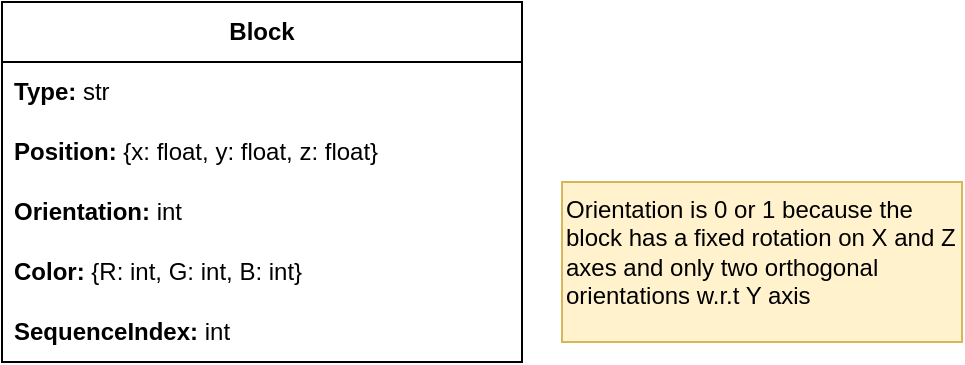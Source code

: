 <mxfile version="20.7.4" type="device" pages="3"><diagram id="F12JZfYXKcY45n_DoZql" name="Block Environment"><mxGraphModel dx="574" dy="334" grid="1" gridSize="10" guides="1" tooltips="1" connect="1" arrows="1" fold="1" page="1" pageScale="1" pageWidth="1600" pageHeight="900" math="0" shadow="0"><root><mxCell id="0"/><mxCell id="1" parent="0"/><mxCell id="hAvPR3kHlmy_cGv-ftQP-1" value="&lt;b&gt;Block&lt;/b&gt;" style="swimlane;fontStyle=0;childLayout=stackLayout;horizontal=1;startSize=30;horizontalStack=0;resizeParent=1;resizeParentMax=0;resizeLast=0;collapsible=1;marginBottom=0;whiteSpace=wrap;html=1;" vertex="1" parent="1"><mxGeometry x="40" y="40" width="260" height="180" as="geometry"/></mxCell><mxCell id="hAvPR3kHlmy_cGv-ftQP-2" value="&lt;b&gt;Type:&lt;/b&gt; str" style="text;strokeColor=none;fillColor=none;align=left;verticalAlign=middle;spacingLeft=4;spacingRight=4;overflow=hidden;points=[[0,0.5],[1,0.5]];portConstraint=eastwest;rotatable=0;whiteSpace=wrap;html=1;" vertex="1" parent="hAvPR3kHlmy_cGv-ftQP-1"><mxGeometry y="30" width="260" height="30" as="geometry"/></mxCell><mxCell id="hAvPR3kHlmy_cGv-ftQP-3" value="&lt;b&gt;Position:&lt;/b&gt; {x: float, y: float, z: float}&amp;nbsp;" style="text;strokeColor=none;fillColor=none;align=left;verticalAlign=middle;spacingLeft=4;spacingRight=4;overflow=hidden;points=[[0,0.5],[1,0.5]];portConstraint=eastwest;rotatable=0;whiteSpace=wrap;html=1;" vertex="1" parent="hAvPR3kHlmy_cGv-ftQP-1"><mxGeometry y="60" width="260" height="30" as="geometry"/></mxCell><mxCell id="KosSpZD3ncUlgxf-VwmN-1" value="&lt;b&gt;Orientation: &lt;/b&gt;int" style="text;strokeColor=none;fillColor=none;align=left;verticalAlign=middle;spacingLeft=4;spacingRight=4;overflow=hidden;points=[[0,0.5],[1,0.5]];portConstraint=eastwest;rotatable=0;whiteSpace=wrap;html=1;" vertex="1" parent="hAvPR3kHlmy_cGv-ftQP-1"><mxGeometry y="90" width="260" height="30" as="geometry"/></mxCell><mxCell id="hAvPR3kHlmy_cGv-ftQP-5" value="&lt;b&gt;Color:&lt;/b&gt;&amp;nbsp;{R: int, G: int, B: int}" style="text;strokeColor=none;fillColor=none;align=left;verticalAlign=middle;spacingLeft=4;spacingRight=4;overflow=hidden;points=[[0,0.5],[1,0.5]];portConstraint=eastwest;rotatable=0;whiteSpace=wrap;html=1;" vertex="1" parent="hAvPR3kHlmy_cGv-ftQP-1"><mxGeometry y="120" width="260" height="30" as="geometry"/></mxCell><mxCell id="hAvPR3kHlmy_cGv-ftQP-4" value="&lt;b&gt;SequenceIndex:&lt;/b&gt; int" style="text;strokeColor=none;fillColor=none;align=left;verticalAlign=middle;spacingLeft=4;spacingRight=4;overflow=hidden;points=[[0,0.5],[1,0.5]];portConstraint=eastwest;rotatable=0;whiteSpace=wrap;html=1;" vertex="1" parent="hAvPR3kHlmy_cGv-ftQP-1"><mxGeometry y="150" width="260" height="30" as="geometry"/></mxCell><mxCell id="gbmZhqpwLv1sCHuPzr3j-1" value="Orientation is 0 or 1 because the block has a fixed rotation on X and Z axes and only two orthogonal orientations w.r.t Y axis" style="rounded=0;whiteSpace=wrap;html=1;strokeColor=#d6b656;strokeWidth=1;fontSize=12;fillColor=#fff2cc;verticalAlign=top;align=left;" vertex="1" parent="1"><mxGeometry x="320" y="130" width="200" height="80" as="geometry"/></mxCell></root></mxGraphModel></diagram><diagram id="WRuSnYGcAvYKLhUB0kVh" name="UX wireframes"><mxGraphModel dx="1593" dy="929" grid="1" gridSize="10" guides="1" tooltips="1" connect="1" arrows="1" fold="1" page="1" pageScale="1" pageWidth="1600" pageHeight="900" math="0" shadow="0"><root><mxCell id="0"/><mxCell id="1" parent="0"/><mxCell id="hewYX5v-Wwz6OvOMDls4-1" value="" style="shape=parallelogram;perimeter=parallelogramPerimeter;whiteSpace=wrap;html=1;fixedSize=1;fillColor=#d5e8d4;strokeColor=#82b366;size=330;" vertex="1" parent="1"><mxGeometry x="80" y="120" width="1400" height="640" as="geometry"/></mxCell><mxCell id="hewYX5v-Wwz6OvOMDls4-2" value="" style="shape=cube;whiteSpace=wrap;html=1;boundedLbl=1;backgroundOutline=1;darkOpacity=0.05;darkOpacity2=0.1;fillColor=#f5f5f5;fontColor=#333333;strokeColor=#666666;opacity=50;" vertex="1" parent="1"><mxGeometry x="710" y="390" width="100" height="50" as="geometry"/></mxCell><mxCell id="hewYX5v-Wwz6OvOMDls4-3" value="" style="shape=flexArrow;endArrow=classic;html=1;rounded=0;fillColor=#000000;strokeColor=#FFFFFF;width=10.278;endSize=15.608;" edge="1" parent="1"><mxGeometry x="-1" y="289" width="50" height="50" relative="1" as="geometry"><mxPoint x="810" y="465" as="sourcePoint"/><mxPoint x="770" y="415" as="targetPoint"/><mxPoint x="76" y="-134" as="offset"/></mxGeometry></mxCell><mxCell id="hewYX5v-Wwz6OvOMDls4-4" value="" style="rounded=1;whiteSpace=wrap;html=1;fillColor=#f5f5f5;strokeColor=#666666;fontColor=#333333;" vertex="1" parent="1"><mxGeometry x="440" y="690" width="620" height="200" as="geometry"/></mxCell><mxCell id="hewYX5v-Wwz6OvOMDls4-5" value="" style="shape=parallelogram;perimeter=parallelogramPerimeter;whiteSpace=wrap;html=1;fixedSize=1;fillColor=#d5e8d4;strokeColor=#82b366;size=330;" vertex="1" parent="1"><mxGeometry x="1680" y="120" width="1400" height="640" as="geometry"/></mxCell><mxCell id="hewYX5v-Wwz6OvOMDls4-6" value="" style="shape=cube;whiteSpace=wrap;html=1;boundedLbl=1;backgroundOutline=1;darkOpacity=0.05;darkOpacity2=0.1;fillColor=#f5f5f5;fontColor=#333333;strokeColor=#666666;opacity=50;" vertex="1" parent="1"><mxGeometry x="2310" y="390" width="100" height="50" as="geometry"/></mxCell><mxCell id="hewYX5v-Wwz6OvOMDls4-7" value="" style="shape=flexArrow;endArrow=classic;html=1;rounded=0;fillColor=#000000;strokeColor=#FFFFFF;width=10.278;endSize=15.608;" edge="1" parent="1"><mxGeometry x="-1" y="289" width="50" height="50" relative="1" as="geometry"><mxPoint x="2410" y="465" as="sourcePoint"/><mxPoint x="2370" y="415" as="targetPoint"/><mxPoint x="76" y="-134" as="offset"/></mxGeometry></mxCell><mxCell id="hewYX5v-Wwz6OvOMDls4-8" value="" style="rounded=1;whiteSpace=wrap;html=1;fillColor=#f5f5f5;strokeColor=#666666;fontColor=#333333;" vertex="1" parent="1"><mxGeometry x="2040" y="770" width="620" height="120" as="geometry"/></mxCell><mxCell id="hewYX5v-Wwz6OvOMDls4-9" value="" style="shape=cube;whiteSpace=wrap;html=1;boundedLbl=1;backgroundOutline=1;darkOpacity=0.05;darkOpacity2=0.1;fillColor=#0050ef;fontColor=#ffffff;strokeColor=#001DBC;" vertex="1" parent="1"><mxGeometry x="2250" y="800" width="100" height="50" as="geometry"/></mxCell><mxCell id="hewYX5v-Wwz6OvOMDls4-10" value="" style="shape=cube;whiteSpace=wrap;html=1;boundedLbl=1;backgroundOutline=1;darkOpacity=0.05;darkOpacity2=0.1;fillColor=#e51400;fontColor=#ffffff;strokeColor=#B20000;" vertex="1" parent="1"><mxGeometry x="2140" y="800" width="70" height="50" as="geometry"/></mxCell><mxCell id="hewYX5v-Wwz6OvOMDls4-11" value="" style="shape=cube;whiteSpace=wrap;html=1;boundedLbl=1;backgroundOutline=1;darkOpacity=0.05;darkOpacity2=0.1;fillColor=#e3c800;fontColor=#000000;strokeColor=#B09500;" vertex="1" parent="1"><mxGeometry x="2370" y="800" width="120" height="50" as="geometry"/></mxCell><mxCell id="hewYX5v-Wwz6OvOMDls4-12" value="1" style="text;html=1;strokeColor=none;fillColor=none;align=center;verticalAlign=middle;whiteSpace=wrap;rounded=0;fontStyle=1;fontSize=30;" vertex="1" parent="1"><mxGeometry x="2150" y="860" width="60" height="30" as="geometry"/></mxCell><mxCell id="hewYX5v-Wwz6OvOMDls4-13" value="2&lt;span style=&quot;color: rgba(0, 0, 0, 0); font-family: monospace; font-size: 0px; font-weight: 400; text-align: start;&quot;&gt;%3CmxGraphModel%3E%3Croot%3E%3CmxCell%20id%3D%220%22%2F%3E%3CmxCell%20id%3D%221%22%20parent%3D%220%22%2F%3E%3CmxCell%20id%3D%222%22%20value%3D%221%22%20style%3D%22text%3Bhtml%3D1%3BstrokeColor%3Dnone%3BfillColor%3Dnone%3Balign%3Dcenter%3BverticalAlign%3Dmiddle%3BwhiteSpace%3Dwrap%3Brounded%3D0%3BfontStyle%3D1%3BfontSize%3D30%3B%22%20vertex%3D%221%22%20parent%3D%221%22%3E%3CmxGeometry%20x%3D%22430%22%20y%3D%22720%22%20width%3D%2260%22%20height%3D%2230%22%20as%3D%22geometry%22%2F%3E%3C%2FmxCell%3E%3C%2Froot%3E%3C%2FmxGraphModel%3E&lt;/span&gt;" style="text;html=1;strokeColor=none;fillColor=none;align=center;verticalAlign=middle;whiteSpace=wrap;rounded=0;fontStyle=1;fontSize=30;" vertex="1" parent="1"><mxGeometry x="2280" y="860" width="60" height="30" as="geometry"/></mxCell><mxCell id="hewYX5v-Wwz6OvOMDls4-14" value="3" style="text;html=1;strokeColor=none;fillColor=none;align=center;verticalAlign=middle;whiteSpace=wrap;rounded=0;fontStyle=1;fontSize=30;" vertex="1" parent="1"><mxGeometry x="2400" y="860" width="60" height="30" as="geometry"/></mxCell><mxCell id="hewYX5v-Wwz6OvOMDls4-15" value="Insert Block" style="rounded=0;whiteSpace=wrap;html=1;fontSize=23;fontStyle=1;strokeWidth=1;" vertex="1" parent="1"><mxGeometry x="470" y="710" width="100" height="100" as="geometry"/></mxCell><mxCell id="hewYX5v-Wwz6OvOMDls4-16" value="Remove Block" style="rounded=0;whiteSpace=wrap;html=1;fontSize=23;fontStyle=1" vertex="1" parent="1"><mxGeometry x="600" y="710" width="100" height="100" as="geometry"/></mxCell><mxCell id="hewYX5v-Wwz6OvOMDls4-17" value="Numbers select &quot;maker mode&quot;" style="rounded=0;whiteSpace=wrap;html=1;strokeColor=#d6b656;strokeWidth=1;fontSize=12;fillColor=#fff2cc;verticalAlign=top;align=left;" vertex="1" parent="1"><mxGeometry x="240" y="770" width="120" height="60" as="geometry"/></mxCell><mxCell id="hewYX5v-Wwz6OvOMDls4-18" value="Insert Block" style="rounded=0;whiteSpace=wrap;html=1;fontSize=23;fontStyle=1;strokeColor=#FF9900;strokeWidth=5;" vertex="1" parent="1"><mxGeometry x="1620" y="10" width="100" height="100" as="geometry"/></mxCell><mxCell id="hewYX5v-Wwz6OvOMDls4-19" value="" style="ellipse;whiteSpace=wrap;html=1;aspect=fixed;strokeColor=#666666;strokeWidth=1;fontSize=12;fillColor=#f5f5f5;fontColor=#333333;" vertex="1" parent="1"><mxGeometry x="1500" y="10" width="80" height="80" as="geometry"/></mxCell><mxCell id="hewYX5v-Wwz6OvOMDls4-20" value="" style="group" vertex="1" connectable="0" parent="1"><mxGeometry x="1520" y="25" width="50" height="50" as="geometry"/></mxCell><mxCell id="hewYX5v-Wwz6OvOMDls4-21" value="" style="endArrow=classic;html=1;rounded=0;strokeColor=#001DBC;fontSize=12;fillColor=#0050ef;" edge="1" parent="hewYX5v-Wwz6OvOMDls4-20"><mxGeometry width="50" height="50" relative="1" as="geometry"><mxPoint x="18.75" y="31.25" as="sourcePoint"/><mxPoint x="50" y="31.25" as="targetPoint"/></mxGeometry></mxCell><mxCell id="hewYX5v-Wwz6OvOMDls4-22" value="" style="endArrow=classic;html=1;rounded=0;strokeColor=#B20000;fontSize=12;fillColor=#e51400;" edge="1" parent="hewYX5v-Wwz6OvOMDls4-20"><mxGeometry x="-1" y="-28" width="50" height="50" relative="1" as="geometry"><mxPoint x="18.75" y="31.25" as="sourcePoint"/><mxPoint y="50" as="targetPoint"/><mxPoint x="2" y="-3" as="offset"/></mxGeometry></mxCell><mxCell id="hewYX5v-Wwz6OvOMDls4-23" value="" style="endArrow=classic;html=1;rounded=0;strokeColor=#2D7600;fontSize=12;fillColor=#60a917;" edge="1" parent="hewYX5v-Wwz6OvOMDls4-20"><mxGeometry x="0.333" y="20" width="50" height="50" relative="1" as="geometry"><mxPoint x="18.75" y="31.25" as="sourcePoint"/><mxPoint x="18.75" as="targetPoint"/><mxPoint as="offset"/></mxGeometry></mxCell><mxCell id="hewYX5v-Wwz6OvOMDls4-24" value="1" style="text;html=1;strokeColor=none;fillColor=none;align=center;verticalAlign=middle;whiteSpace=wrap;rounded=0;fontStyle=1;fontSize=30;" vertex="1" parent="1"><mxGeometry x="490" y="840" width="60" height="30" as="geometry"/></mxCell><mxCell id="hewYX5v-Wwz6OvOMDls4-25" value="2&lt;span style=&quot;color: rgba(0, 0, 0, 0); font-family: monospace; font-size: 0px; font-weight: 400; text-align: start;&quot;&gt;%3CmxGraphModel%3E%3Croot%3E%3CmxCell%20id%3D%220%22%2F%3E%3CmxCell%20id%3D%221%22%20parent%3D%220%22%2F%3E%3CmxCell%20id%3D%222%22%20value%3D%221%22%20style%3D%22text%3Bhtml%3D1%3BstrokeColor%3Dnone%3BfillColor%3Dnone%3Balign%3Dcenter%3BverticalAlign%3Dmiddle%3BwhiteSpace%3Dwrap%3Brounded%3D0%3BfontStyle%3D1%3BfontSize%3D30%3B%22%20vertex%3D%221%22%20parent%3D%221%22%3E%3CmxGeometry%20x%3D%22430%22%20y%3D%22720%22%20width%3D%2260%22%20height%3D%2230%22%20as%3D%22geometry%22%2F%3E%3C%2FmxCell%3E%3C%2Froot%3E%3C%2FmxGraphModel%3E&lt;/span&gt;" style="text;html=1;strokeColor=none;fillColor=none;align=center;verticalAlign=middle;whiteSpace=wrap;rounded=0;fontStyle=1;fontSize=30;" vertex="1" parent="1"><mxGeometry x="620" y="840" width="60" height="30" as="geometry"/></mxCell><mxCell id="hewYX5v-Wwz6OvOMDls4-26" value="Middle scroll to zoom&lt;br&gt;&lt;br&gt;Right click to shift view&lt;br&gt;" style="rounded=0;whiteSpace=wrap;html=1;strokeColor=#d6b656;strokeWidth=1;fontSize=12;fillColor=#fff2cc;verticalAlign=top;align=left;" vertex="1" parent="1"><mxGeometry x="880" y="430" width="120" height="80" as="geometry"/></mxCell><mxCell id="hewYX5v-Wwz6OvOMDls4-27" value="Move Block" style="rounded=0;whiteSpace=wrap;html=1;fontSize=23;fontStyle=1" vertex="1" parent="1"><mxGeometry x="720" y="710" width="100" height="100" as="geometry"/></mxCell></root></mxGraphModel></diagram><diagram id="C5RBs43oDa-KdzZeNtuy" name="Reference"><mxGraphModel dx="1434" dy="836" grid="1" gridSize="10" guides="1" tooltips="1" connect="1" arrows="1" fold="1" page="1" pageScale="1" pageWidth="827" pageHeight="1169" math="0" shadow="0"><root><mxCell id="WIyWlLk6GJQsqaUBKTNV-0"/><mxCell id="WIyWlLk6GJQsqaUBKTNV-1" parent="WIyWlLk6GJQsqaUBKTNV-0"/><mxCell id="zkfFHV4jXpPFQw0GAbJ--0" value="Person" style="swimlane;fontStyle=2;align=center;verticalAlign=top;childLayout=stackLayout;horizontal=1;startSize=26;horizontalStack=0;resizeParent=1;resizeLast=0;collapsible=1;marginBottom=0;rounded=0;shadow=0;strokeWidth=1;" parent="WIyWlLk6GJQsqaUBKTNV-1" vertex="1"><mxGeometry x="220" y="120" width="160" height="138" as="geometry"><mxRectangle x="230" y="140" width="160" height="26" as="alternateBounds"/></mxGeometry></mxCell><mxCell id="zkfFHV4jXpPFQw0GAbJ--1" value="Name" style="text;align=left;verticalAlign=top;spacingLeft=4;spacingRight=4;overflow=hidden;rotatable=0;points=[[0,0.5],[1,0.5]];portConstraint=eastwest;" parent="zkfFHV4jXpPFQw0GAbJ--0" vertex="1"><mxGeometry y="26" width="160" height="26" as="geometry"/></mxCell><mxCell id="zkfFHV4jXpPFQw0GAbJ--2" value="Phone Number" style="text;align=left;verticalAlign=top;spacingLeft=4;spacingRight=4;overflow=hidden;rotatable=0;points=[[0,0.5],[1,0.5]];portConstraint=eastwest;rounded=0;shadow=0;html=0;" parent="zkfFHV4jXpPFQw0GAbJ--0" vertex="1"><mxGeometry y="52" width="160" height="26" as="geometry"/></mxCell><mxCell id="zkfFHV4jXpPFQw0GAbJ--3" value="Email Address" style="text;align=left;verticalAlign=top;spacingLeft=4;spacingRight=4;overflow=hidden;rotatable=0;points=[[0,0.5],[1,0.5]];portConstraint=eastwest;rounded=0;shadow=0;html=0;" parent="zkfFHV4jXpPFQw0GAbJ--0" vertex="1"><mxGeometry y="78" width="160" height="26" as="geometry"/></mxCell><mxCell id="zkfFHV4jXpPFQw0GAbJ--4" value="" style="line;html=1;strokeWidth=1;align=left;verticalAlign=middle;spacingTop=-1;spacingLeft=3;spacingRight=3;rotatable=0;labelPosition=right;points=[];portConstraint=eastwest;" parent="zkfFHV4jXpPFQw0GAbJ--0" vertex="1"><mxGeometry y="104" width="160" height="8" as="geometry"/></mxCell><mxCell id="zkfFHV4jXpPFQw0GAbJ--5" value="Purchase Parking Pass" style="text;align=left;verticalAlign=top;spacingLeft=4;spacingRight=4;overflow=hidden;rotatable=0;points=[[0,0.5],[1,0.5]];portConstraint=eastwest;" parent="zkfFHV4jXpPFQw0GAbJ--0" vertex="1"><mxGeometry y="112" width="160" height="26" as="geometry"/></mxCell><mxCell id="zkfFHV4jXpPFQw0GAbJ--6" value="Student" style="swimlane;fontStyle=0;align=center;verticalAlign=top;childLayout=stackLayout;horizontal=1;startSize=26;horizontalStack=0;resizeParent=1;resizeLast=0;collapsible=1;marginBottom=0;rounded=0;shadow=0;strokeWidth=1;" parent="WIyWlLk6GJQsqaUBKTNV-1" vertex="1"><mxGeometry x="120" y="360" width="160" height="138" as="geometry"><mxRectangle x="130" y="380" width="160" height="26" as="alternateBounds"/></mxGeometry></mxCell><mxCell id="zkfFHV4jXpPFQw0GAbJ--7" value="Student Number" style="text;align=left;verticalAlign=top;spacingLeft=4;spacingRight=4;overflow=hidden;rotatable=0;points=[[0,0.5],[1,0.5]];portConstraint=eastwest;" parent="zkfFHV4jXpPFQw0GAbJ--6" vertex="1"><mxGeometry y="26" width="160" height="26" as="geometry"/></mxCell><mxCell id="zkfFHV4jXpPFQw0GAbJ--8" value="Average Mark" style="text;align=left;verticalAlign=top;spacingLeft=4;spacingRight=4;overflow=hidden;rotatable=0;points=[[0,0.5],[1,0.5]];portConstraint=eastwest;rounded=0;shadow=0;html=0;" parent="zkfFHV4jXpPFQw0GAbJ--6" vertex="1"><mxGeometry y="52" width="160" height="26" as="geometry"/></mxCell><mxCell id="zkfFHV4jXpPFQw0GAbJ--9" value="" style="line;html=1;strokeWidth=1;align=left;verticalAlign=middle;spacingTop=-1;spacingLeft=3;spacingRight=3;rotatable=0;labelPosition=right;points=[];portConstraint=eastwest;" parent="zkfFHV4jXpPFQw0GAbJ--6" vertex="1"><mxGeometry y="78" width="160" height="8" as="geometry"/></mxCell><mxCell id="zkfFHV4jXpPFQw0GAbJ--10" value="Is Eligible To Enroll" style="text;align=left;verticalAlign=top;spacingLeft=4;spacingRight=4;overflow=hidden;rotatable=0;points=[[0,0.5],[1,0.5]];portConstraint=eastwest;fontStyle=4" parent="zkfFHV4jXpPFQw0GAbJ--6" vertex="1"><mxGeometry y="86" width="160" height="26" as="geometry"/></mxCell><mxCell id="zkfFHV4jXpPFQw0GAbJ--11" value="Get Seminars Taken" style="text;align=left;verticalAlign=top;spacingLeft=4;spacingRight=4;overflow=hidden;rotatable=0;points=[[0,0.5],[1,0.5]];portConstraint=eastwest;" parent="zkfFHV4jXpPFQw0GAbJ--6" vertex="1"><mxGeometry y="112" width="160" height="26" as="geometry"/></mxCell><mxCell id="zkfFHV4jXpPFQw0GAbJ--12" value="" style="endArrow=block;endSize=10;endFill=0;shadow=0;strokeWidth=1;rounded=0;edgeStyle=elbowEdgeStyle;elbow=vertical;" parent="WIyWlLk6GJQsqaUBKTNV-1" source="zkfFHV4jXpPFQw0GAbJ--6" target="zkfFHV4jXpPFQw0GAbJ--0" edge="1"><mxGeometry width="160" relative="1" as="geometry"><mxPoint x="200" y="203" as="sourcePoint"/><mxPoint x="200" y="203" as="targetPoint"/></mxGeometry></mxCell><mxCell id="zkfFHV4jXpPFQw0GAbJ--13" value="Professor" style="swimlane;fontStyle=0;align=center;verticalAlign=top;childLayout=stackLayout;horizontal=1;startSize=26;horizontalStack=0;resizeParent=1;resizeLast=0;collapsible=1;marginBottom=0;rounded=0;shadow=0;strokeWidth=1;" parent="WIyWlLk6GJQsqaUBKTNV-1" vertex="1"><mxGeometry x="330" y="360" width="160" height="70" as="geometry"><mxRectangle x="340" y="380" width="170" height="26" as="alternateBounds"/></mxGeometry></mxCell><mxCell id="zkfFHV4jXpPFQw0GAbJ--14" value="Salary" style="text;align=left;verticalAlign=top;spacingLeft=4;spacingRight=4;overflow=hidden;rotatable=0;points=[[0,0.5],[1,0.5]];portConstraint=eastwest;" parent="zkfFHV4jXpPFQw0GAbJ--13" vertex="1"><mxGeometry y="26" width="160" height="26" as="geometry"/></mxCell><mxCell id="zkfFHV4jXpPFQw0GAbJ--15" value="" style="line;html=1;strokeWidth=1;align=left;verticalAlign=middle;spacingTop=-1;spacingLeft=3;spacingRight=3;rotatable=0;labelPosition=right;points=[];portConstraint=eastwest;" parent="zkfFHV4jXpPFQw0GAbJ--13" vertex="1"><mxGeometry y="52" width="160" height="8" as="geometry"/></mxCell><mxCell id="zkfFHV4jXpPFQw0GAbJ--16" value="" style="endArrow=block;endSize=10;endFill=0;shadow=0;strokeWidth=1;rounded=0;edgeStyle=elbowEdgeStyle;elbow=vertical;" parent="WIyWlLk6GJQsqaUBKTNV-1" source="zkfFHV4jXpPFQw0GAbJ--13" target="zkfFHV4jXpPFQw0GAbJ--0" edge="1"><mxGeometry width="160" relative="1" as="geometry"><mxPoint x="210" y="373" as="sourcePoint"/><mxPoint x="310" y="271" as="targetPoint"/></mxGeometry></mxCell><mxCell id="zkfFHV4jXpPFQw0GAbJ--17" value="Address" style="swimlane;fontStyle=0;align=center;verticalAlign=top;childLayout=stackLayout;horizontal=1;startSize=26;horizontalStack=0;resizeParent=1;resizeLast=0;collapsible=1;marginBottom=0;rounded=0;shadow=0;strokeWidth=1;" parent="WIyWlLk6GJQsqaUBKTNV-1" vertex="1"><mxGeometry x="508" y="120" width="160" height="216" as="geometry"><mxRectangle x="550" y="140" width="160" height="26" as="alternateBounds"/></mxGeometry></mxCell><mxCell id="zkfFHV4jXpPFQw0GAbJ--18" value="Street" style="text;align=left;verticalAlign=top;spacingLeft=4;spacingRight=4;overflow=hidden;rotatable=0;points=[[0,0.5],[1,0.5]];portConstraint=eastwest;" parent="zkfFHV4jXpPFQw0GAbJ--17" vertex="1"><mxGeometry y="26" width="160" height="26" as="geometry"/></mxCell><mxCell id="zkfFHV4jXpPFQw0GAbJ--19" value="City" style="text;align=left;verticalAlign=top;spacingLeft=4;spacingRight=4;overflow=hidden;rotatable=0;points=[[0,0.5],[1,0.5]];portConstraint=eastwest;rounded=0;shadow=0;html=0;" parent="zkfFHV4jXpPFQw0GAbJ--17" vertex="1"><mxGeometry y="52" width="160" height="26" as="geometry"/></mxCell><mxCell id="zkfFHV4jXpPFQw0GAbJ--20" value="State" style="text;align=left;verticalAlign=top;spacingLeft=4;spacingRight=4;overflow=hidden;rotatable=0;points=[[0,0.5],[1,0.5]];portConstraint=eastwest;rounded=0;shadow=0;html=0;" parent="zkfFHV4jXpPFQw0GAbJ--17" vertex="1"><mxGeometry y="78" width="160" height="26" as="geometry"/></mxCell><mxCell id="zkfFHV4jXpPFQw0GAbJ--21" value="Postal Code" style="text;align=left;verticalAlign=top;spacingLeft=4;spacingRight=4;overflow=hidden;rotatable=0;points=[[0,0.5],[1,0.5]];portConstraint=eastwest;rounded=0;shadow=0;html=0;" parent="zkfFHV4jXpPFQw0GAbJ--17" vertex="1"><mxGeometry y="104" width="160" height="26" as="geometry"/></mxCell><mxCell id="zkfFHV4jXpPFQw0GAbJ--22" value="Country" style="text;align=left;verticalAlign=top;spacingLeft=4;spacingRight=4;overflow=hidden;rotatable=0;points=[[0,0.5],[1,0.5]];portConstraint=eastwest;rounded=0;shadow=0;html=0;" parent="zkfFHV4jXpPFQw0GAbJ--17" vertex="1"><mxGeometry y="130" width="160" height="26" as="geometry"/></mxCell><mxCell id="zkfFHV4jXpPFQw0GAbJ--23" value="" style="line;html=1;strokeWidth=1;align=left;verticalAlign=middle;spacingTop=-1;spacingLeft=3;spacingRight=3;rotatable=0;labelPosition=right;points=[];portConstraint=eastwest;" parent="zkfFHV4jXpPFQw0GAbJ--17" vertex="1"><mxGeometry y="156" width="160" height="8" as="geometry"/></mxCell><mxCell id="zkfFHV4jXpPFQw0GAbJ--24" value="Validate" style="text;align=left;verticalAlign=top;spacingLeft=4;spacingRight=4;overflow=hidden;rotatable=0;points=[[0,0.5],[1,0.5]];portConstraint=eastwest;" parent="zkfFHV4jXpPFQw0GAbJ--17" vertex="1"><mxGeometry y="164" width="160" height="26" as="geometry"/></mxCell><mxCell id="zkfFHV4jXpPFQw0GAbJ--25" value="Output As Label" style="text;align=left;verticalAlign=top;spacingLeft=4;spacingRight=4;overflow=hidden;rotatable=0;points=[[0,0.5],[1,0.5]];portConstraint=eastwest;" parent="zkfFHV4jXpPFQw0GAbJ--17" vertex="1"><mxGeometry y="190" width="160" height="26" as="geometry"/></mxCell><mxCell id="zkfFHV4jXpPFQw0GAbJ--26" value="" style="endArrow=open;shadow=0;strokeWidth=1;rounded=0;endFill=1;edgeStyle=elbowEdgeStyle;elbow=vertical;" parent="WIyWlLk6GJQsqaUBKTNV-1" source="zkfFHV4jXpPFQw0GAbJ--0" target="zkfFHV4jXpPFQw0GAbJ--17" edge="1"><mxGeometry x="0.5" y="41" relative="1" as="geometry"><mxPoint x="380" y="192" as="sourcePoint"/><mxPoint x="540" y="192" as="targetPoint"/><mxPoint x="-40" y="32" as="offset"/></mxGeometry></mxCell><mxCell id="zkfFHV4jXpPFQw0GAbJ--27" value="0..1" style="resizable=0;align=left;verticalAlign=bottom;labelBackgroundColor=none;fontSize=12;" parent="zkfFHV4jXpPFQw0GAbJ--26" connectable="0" vertex="1"><mxGeometry x="-1" relative="1" as="geometry"><mxPoint y="4" as="offset"/></mxGeometry></mxCell><mxCell id="zkfFHV4jXpPFQw0GAbJ--28" value="1" style="resizable=0;align=right;verticalAlign=bottom;labelBackgroundColor=none;fontSize=12;" parent="zkfFHV4jXpPFQw0GAbJ--26" connectable="0" vertex="1"><mxGeometry x="1" relative="1" as="geometry"><mxPoint x="-7" y="4" as="offset"/></mxGeometry></mxCell><mxCell id="zkfFHV4jXpPFQw0GAbJ--29" value="lives at" style="text;html=1;resizable=0;points=[];;align=center;verticalAlign=middle;labelBackgroundColor=none;rounded=0;shadow=0;strokeWidth=1;fontSize=12;" parent="zkfFHV4jXpPFQw0GAbJ--26" vertex="1" connectable="0"><mxGeometry x="0.5" y="49" relative="1" as="geometry"><mxPoint x="-38" y="40" as="offset"/></mxGeometry></mxCell></root></mxGraphModel></diagram></mxfile>